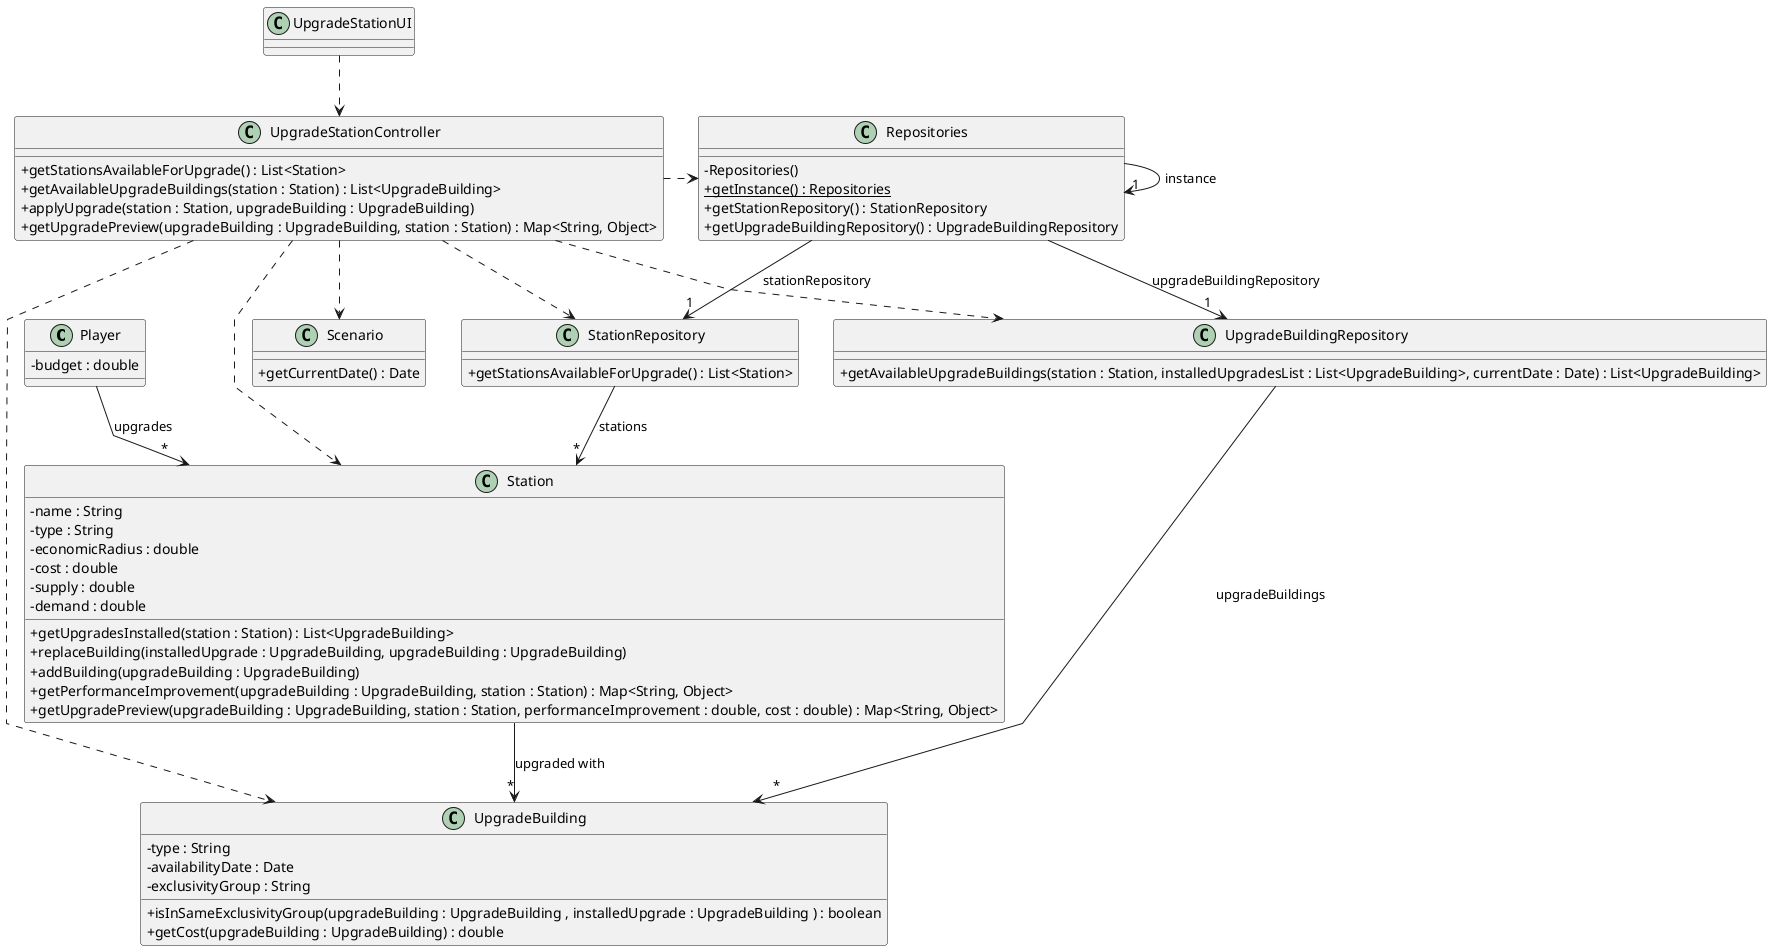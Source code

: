 @startuml
skinparam packageStyle rectangle
skinparam shadowing false
skinparam linetype polyline
skinparam classAttributeIconSize 0

class Player {
    - budget : double
}

class UpgradeStationUI {
}

class UpgradeStationController {
    + getStationsAvailableForUpgrade() : List<Station>
    + getAvailableUpgradeBuildings(station : Station) : List<UpgradeBuilding>
    + applyUpgrade(station : Station, upgradeBuilding : UpgradeBuilding)
    + getUpgradePreview(upgradeBuilding : UpgradeBuilding, station : Station) : Map<String, Object>
}

class Repositories {
    - Repositories()
    + {static} getInstance() : Repositories
    + getStationRepository() : StationRepository
    + getUpgradeBuildingRepository() : UpgradeBuildingRepository
}

class StationRepository {
    + getStationsAvailableForUpgrade() : List<Station>
}

class UpgradeBuildingRepository {
    + getAvailableUpgradeBuildings(station : Station, installedUpgradesList : List<UpgradeBuilding>, currentDate : Date) : List<UpgradeBuilding>
}

class Station {
    - name : String
    - type : String
    - economicRadius : double
    - cost : double
    - supply : double
    - demand : double
    + getUpgradesInstalled(station : Station) : List<UpgradeBuilding>
    + replaceBuilding(installedUpgrade : UpgradeBuilding, upgradeBuilding : UpgradeBuilding)
    + addBuilding(upgradeBuilding : UpgradeBuilding)
    + getPerformanceImprovement(upgradeBuilding : UpgradeBuilding, station : Station) : Map<String, Object>
    + getUpgradePreview(upgradeBuilding : UpgradeBuilding, station : Station, performanceImprovement : double, cost : double) : Map<String, Object>
}

class UpgradeBuilding {
    - type : String
    - availabilityDate : Date
    - exclusivityGroup : String
    + isInSameExclusivityGroup(upgradeBuilding : UpgradeBuilding , installedUpgrade : UpgradeBuilding ) : boolean
    + getCost(upgradeBuilding : UpgradeBuilding) : double
}

class Scenario {
    + getCurrentDate() : Date
}

Player --> "*" Station : upgrades
Station --> "*" UpgradeBuilding : upgraded with
UpgradeStationUI ..> UpgradeStationController
UpgradeStationController .> Repositories
Repositories -> "1" Repositories : instance
Repositories --> "1" StationRepository : stationRepository
Repositories --> "1" UpgradeBuildingRepository : upgradeBuildingRepository
UpgradeStationController ..> StationRepository
UpgradeStationController ..> UpgradeBuildingRepository
UpgradeStationController ..> Scenario
UpgradeStationController ..> Station
UpgradeStationController ..> UpgradeBuilding
StationRepository --> "*" Station : stations
UpgradeBuildingRepository --> "*" UpgradeBuilding : upgradeBuildings

@enduml